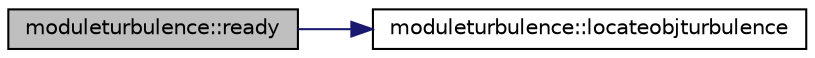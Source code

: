 digraph "moduleturbulence::ready"
{
 // LATEX_PDF_SIZE
  edge [fontname="Helvetica",fontsize="10",labelfontname="Helvetica",labelfontsize="10"];
  node [fontname="Helvetica",fontsize="10",shape=record];
  rankdir="LR";
  Node1 [label="moduleturbulence::ready",height=0.2,width=0.4,color="black", fillcolor="grey75", style="filled", fontcolor="black",tooltip=" "];
  Node1 -> Node2 [color="midnightblue",fontsize="10",style="solid",fontname="Helvetica"];
  Node2 [label="moduleturbulence::locateobjturbulence",height=0.2,width=0.4,color="black", fillcolor="white", style="filled",URL="$namespacemoduleturbulence.html#a36b249a1813247cecf28481893bc0ea2",tooltip=" "];
}

